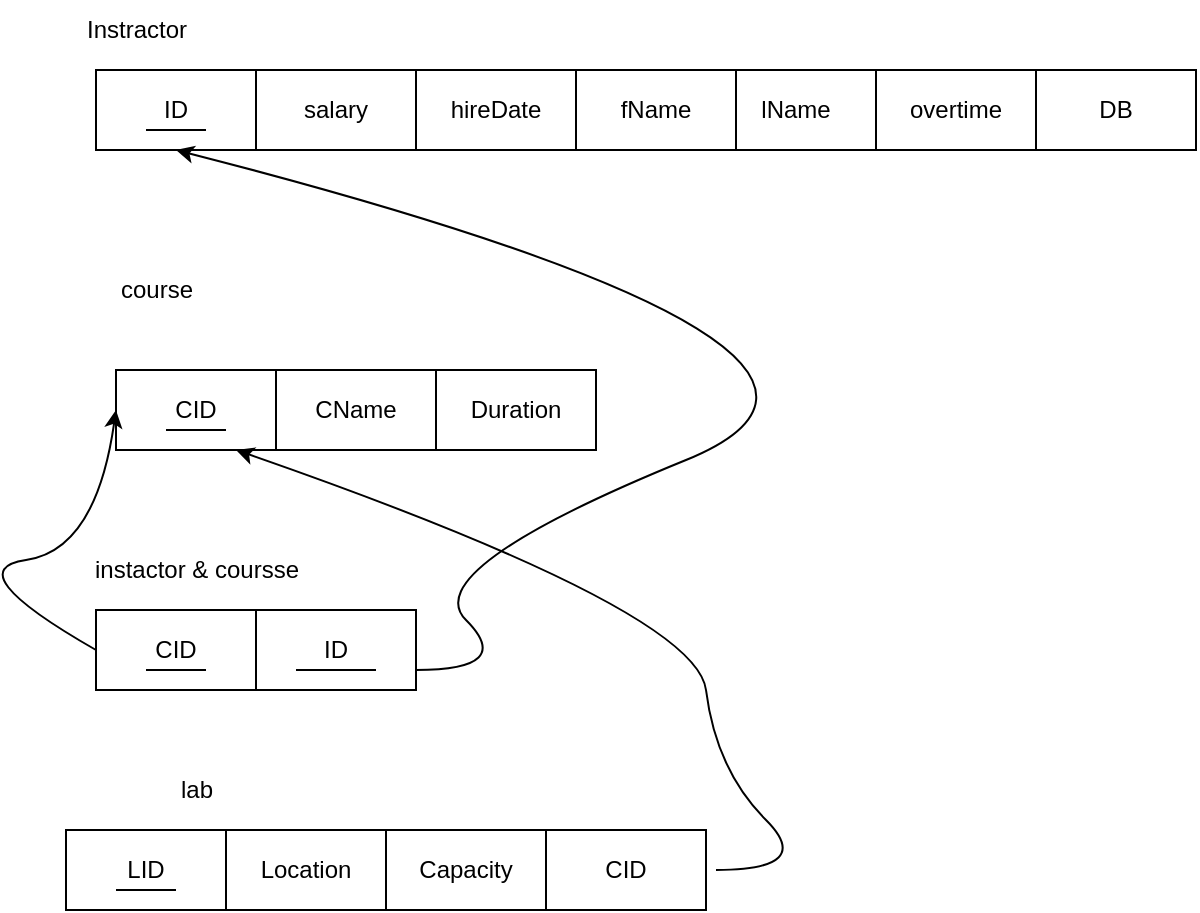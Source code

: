 <mxfile version="20.8.16" type="device"><diagram name="Page-1" id="y0kgNNAP3ZEWbkrMWOcd"><mxGraphModel dx="1276" dy="623" grid="1" gridSize="10" guides="1" tooltips="1" connect="1" arrows="1" fold="1" page="1" pageScale="1" pageWidth="850" pageHeight="1100" math="0" shadow="0"><root><mxCell id="0"/><mxCell id="1" parent="0"/><mxCell id="E4O8p8CxJjJIzz4AXD1E-1" value="ID" style="whiteSpace=wrap;html=1;align=center;" vertex="1" parent="1"><mxGeometry x="50" y="200" width="80" height="40" as="geometry"/></mxCell><mxCell id="E4O8p8CxJjJIzz4AXD1E-2" value="salary" style="whiteSpace=wrap;html=1;align=center;" vertex="1" parent="1"><mxGeometry x="130" y="200" width="80" height="40" as="geometry"/></mxCell><mxCell id="E4O8p8CxJjJIzz4AXD1E-3" value="lName" style="whiteSpace=wrap;html=1;align=center;" vertex="1" parent="1"><mxGeometry x="360" y="200" width="80" height="40" as="geometry"/></mxCell><mxCell id="E4O8p8CxJjJIzz4AXD1E-4" value="fName" style="whiteSpace=wrap;html=1;align=center;" vertex="1" parent="1"><mxGeometry x="290" y="200" width="80" height="40" as="geometry"/></mxCell><mxCell id="E4O8p8CxJjJIzz4AXD1E-5" value="hireDate" style="whiteSpace=wrap;html=1;align=center;" vertex="1" parent="1"><mxGeometry x="210" y="200" width="80" height="40" as="geometry"/></mxCell><mxCell id="E4O8p8CxJjJIzz4AXD1E-6" value="overtime" style="whiteSpace=wrap;html=1;align=center;" vertex="1" parent="1"><mxGeometry x="440" y="200" width="80" height="40" as="geometry"/></mxCell><mxCell id="E4O8p8CxJjJIzz4AXD1E-7" value="DB" style="whiteSpace=wrap;html=1;align=center;" vertex="1" parent="1"><mxGeometry x="520" y="200" width="80" height="40" as="geometry"/></mxCell><mxCell id="E4O8p8CxJjJIzz4AXD1E-8" value="" style="endArrow=none;html=1;rounded=0;" edge="1" parent="1"><mxGeometry relative="1" as="geometry"><mxPoint x="75" y="230" as="sourcePoint"/><mxPoint x="105" y="230" as="targetPoint"/></mxGeometry></mxCell><mxCell id="E4O8p8CxJjJIzz4AXD1E-9" value="CID" style="whiteSpace=wrap;html=1;align=center;" vertex="1" parent="1"><mxGeometry x="60" y="350" width="80" height="40" as="geometry"/></mxCell><mxCell id="E4O8p8CxJjJIzz4AXD1E-10" value="CName" style="whiteSpace=wrap;html=1;align=center;" vertex="1" parent="1"><mxGeometry x="140" y="350" width="80" height="40" as="geometry"/></mxCell><mxCell id="E4O8p8CxJjJIzz4AXD1E-13" value="Duration" style="whiteSpace=wrap;html=1;align=center;" vertex="1" parent="1"><mxGeometry x="220" y="350" width="80" height="40" as="geometry"/></mxCell><mxCell id="E4O8p8CxJjJIzz4AXD1E-16" value="" style="endArrow=none;html=1;rounded=0;" edge="1" parent="1"><mxGeometry relative="1" as="geometry"><mxPoint x="85" y="380" as="sourcePoint"/><mxPoint x="115" y="380" as="targetPoint"/></mxGeometry></mxCell><mxCell id="E4O8p8CxJjJIzz4AXD1E-17" value="CID" style="whiteSpace=wrap;html=1;align=center;" vertex="1" parent="1"><mxGeometry x="50" y="470" width="80" height="40" as="geometry"/></mxCell><mxCell id="E4O8p8CxJjJIzz4AXD1E-18" value="ID" style="whiteSpace=wrap;html=1;align=center;" vertex="1" parent="1"><mxGeometry x="130" y="470" width="80" height="40" as="geometry"/></mxCell><mxCell id="E4O8p8CxJjJIzz4AXD1E-20" value="" style="endArrow=none;html=1;rounded=0;" edge="1" parent="1"><mxGeometry relative="1" as="geometry"><mxPoint x="75" y="500" as="sourcePoint"/><mxPoint x="105" y="500" as="targetPoint"/></mxGeometry></mxCell><mxCell id="E4O8p8CxJjJIzz4AXD1E-21" value="" style="endArrow=none;html=1;rounded=0;" edge="1" parent="1"><mxGeometry relative="1" as="geometry"><mxPoint x="150" y="500" as="sourcePoint"/><mxPoint x="190" y="500" as="targetPoint"/></mxGeometry></mxCell><mxCell id="E4O8p8CxJjJIzz4AXD1E-22" value="Instractor" style="text;html=1;align=center;verticalAlign=middle;resizable=0;points=[];autosize=1;strokeColor=none;fillColor=none;" vertex="1" parent="1"><mxGeometry x="35" y="165" width="70" height="30" as="geometry"/></mxCell><mxCell id="E4O8p8CxJjJIzz4AXD1E-23" value="course" style="text;html=1;align=center;verticalAlign=middle;resizable=0;points=[];autosize=1;strokeColor=none;fillColor=none;" vertex="1" parent="1"><mxGeometry x="50" y="295" width="60" height="30" as="geometry"/></mxCell><mxCell id="E4O8p8CxJjJIzz4AXD1E-24" value="instactor &amp;amp; coursse" style="text;html=1;align=center;verticalAlign=middle;resizable=0;points=[];autosize=1;strokeColor=none;fillColor=none;" vertex="1" parent="1"><mxGeometry x="35" y="435" width="130" height="30" as="geometry"/></mxCell><mxCell id="E4O8p8CxJjJIzz4AXD1E-25" value="" style="curved=1;endArrow=classic;html=1;rounded=0;entryX=0.5;entryY=1;entryDx=0;entryDy=0;" edge="1" parent="1" target="E4O8p8CxJjJIzz4AXD1E-1"><mxGeometry width="50" height="50" relative="1" as="geometry"><mxPoint x="210" y="500" as="sourcePoint"/><mxPoint x="260" y="450" as="targetPoint"/><Array as="points"><mxPoint x="260" y="500"/><mxPoint x="210" y="450"/><mxPoint x="480" y="340"/></Array></mxGeometry></mxCell><mxCell id="E4O8p8CxJjJIzz4AXD1E-26" value="" style="curved=1;endArrow=classic;html=1;rounded=0;entryX=0;entryY=0.5;entryDx=0;entryDy=0;" edge="1" parent="1" target="E4O8p8CxJjJIzz4AXD1E-9"><mxGeometry width="50" height="50" relative="1" as="geometry"><mxPoint x="50" y="490" as="sourcePoint"/><mxPoint x="100" y="440" as="targetPoint"/><Array as="points"><mxPoint x="-20" y="450"/><mxPoint x="50" y="440"/></Array></mxGeometry></mxCell><mxCell id="E4O8p8CxJjJIzz4AXD1E-27" value="LID" style="whiteSpace=wrap;html=1;align=center;" vertex="1" parent="1"><mxGeometry x="35" y="580" width="80" height="40" as="geometry"/></mxCell><mxCell id="E4O8p8CxJjJIzz4AXD1E-28" value="Location" style="whiteSpace=wrap;html=1;align=center;" vertex="1" parent="1"><mxGeometry x="115" y="580" width="80" height="40" as="geometry"/></mxCell><mxCell id="E4O8p8CxJjJIzz4AXD1E-29" value="Capacity" style="whiteSpace=wrap;html=1;align=center;" vertex="1" parent="1"><mxGeometry x="195" y="580" width="80" height="40" as="geometry"/></mxCell><mxCell id="E4O8p8CxJjJIzz4AXD1E-30" value="" style="endArrow=none;html=1;rounded=0;" edge="1" parent="1"><mxGeometry relative="1" as="geometry"><mxPoint x="60" y="610" as="sourcePoint"/><mxPoint x="90" y="610" as="targetPoint"/></mxGeometry></mxCell><mxCell id="E4O8p8CxJjJIzz4AXD1E-31" value="CID" style="whiteSpace=wrap;html=1;align=center;" vertex="1" parent="1"><mxGeometry x="275" y="580" width="80" height="40" as="geometry"/></mxCell><mxCell id="E4O8p8CxJjJIzz4AXD1E-32" value="" style="curved=1;endArrow=classic;html=1;rounded=0;entryX=0.75;entryY=1;entryDx=0;entryDy=0;" edge="1" parent="1" target="E4O8p8CxJjJIzz4AXD1E-9"><mxGeometry width="50" height="50" relative="1" as="geometry"><mxPoint x="360" y="600" as="sourcePoint"/><mxPoint x="410" y="550" as="targetPoint"/><Array as="points"><mxPoint x="410" y="600"/><mxPoint x="360" y="550"/><mxPoint x="350" y="470"/></Array></mxGeometry></mxCell><mxCell id="E4O8p8CxJjJIzz4AXD1E-33" value="lab" style="text;html=1;align=center;verticalAlign=middle;resizable=0;points=[];autosize=1;strokeColor=none;fillColor=none;" vertex="1" parent="1"><mxGeometry x="80" y="545" width="40" height="30" as="geometry"/></mxCell></root></mxGraphModel></diagram></mxfile>